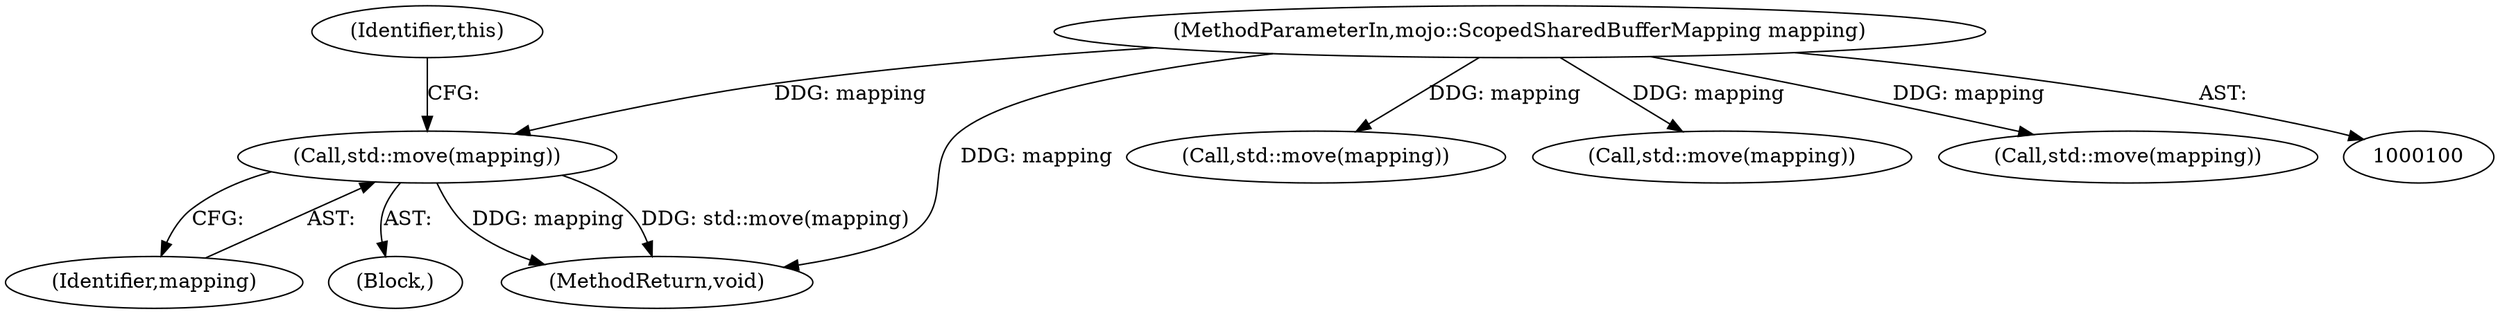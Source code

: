 digraph "1_Chrome_c0c8978849ac57e4ecd613ddc8ff7852a2054734_18@API" {
"1000161" [label="(Call,std::move(mapping))"];
"1000102" [label="(MethodParameterIn,mojo::ScopedSharedBufferMapping mapping)"];
"1000115" [label="(Call,std::move(mapping))"];
"1000129" [label="(Call,std::move(mapping))"];
"1000162" [label="(Identifier,mapping)"];
"1000161" [label="(Call,std::move(mapping))"];
"1000122" [label="(Call,std::move(mapping))"];
"1000164" [label="(Identifier,this)"];
"1000102" [label="(MethodParameterIn,mojo::ScopedSharedBufferMapping mapping)"];
"1000160" [label="(Block,)"];
"1000169" [label="(MethodReturn,void)"];
"1000161" -> "1000160"  [label="AST: "];
"1000161" -> "1000162"  [label="CFG: "];
"1000162" -> "1000161"  [label="AST: "];
"1000164" -> "1000161"  [label="CFG: "];
"1000161" -> "1000169"  [label="DDG: mapping"];
"1000161" -> "1000169"  [label="DDG: std::move(mapping)"];
"1000102" -> "1000161"  [label="DDG: mapping"];
"1000102" -> "1000100"  [label="AST: "];
"1000102" -> "1000169"  [label="DDG: mapping"];
"1000102" -> "1000115"  [label="DDG: mapping"];
"1000102" -> "1000122"  [label="DDG: mapping"];
"1000102" -> "1000129"  [label="DDG: mapping"];
}
